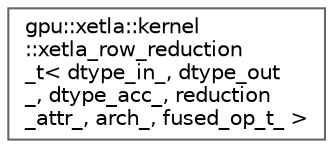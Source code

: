 digraph "Graphical Class Hierarchy"
{
 // LATEX_PDF_SIZE
  bgcolor="transparent";
  edge [fontname=Helvetica,fontsize=10,labelfontname=Helvetica,labelfontsize=10];
  node [fontname=Helvetica,fontsize=10,shape=box,height=0.2,width=0.4];
  rankdir="LR";
  Node0 [id="Node000000",label="gpu::xetla::kernel\l::xetla_row_reduction\l_t\< dtype_in_, dtype_out\l_, dtype_acc_, reduction\l_attr_, arch_, fused_op_t_ \>",height=0.2,width=0.4,color="grey40", fillcolor="white", style="filled",URL="$structgpu_1_1xetla_1_1kernel_1_1xetla__row__reduction__t.html",tooltip="Is the row_reduction functor."];
}
